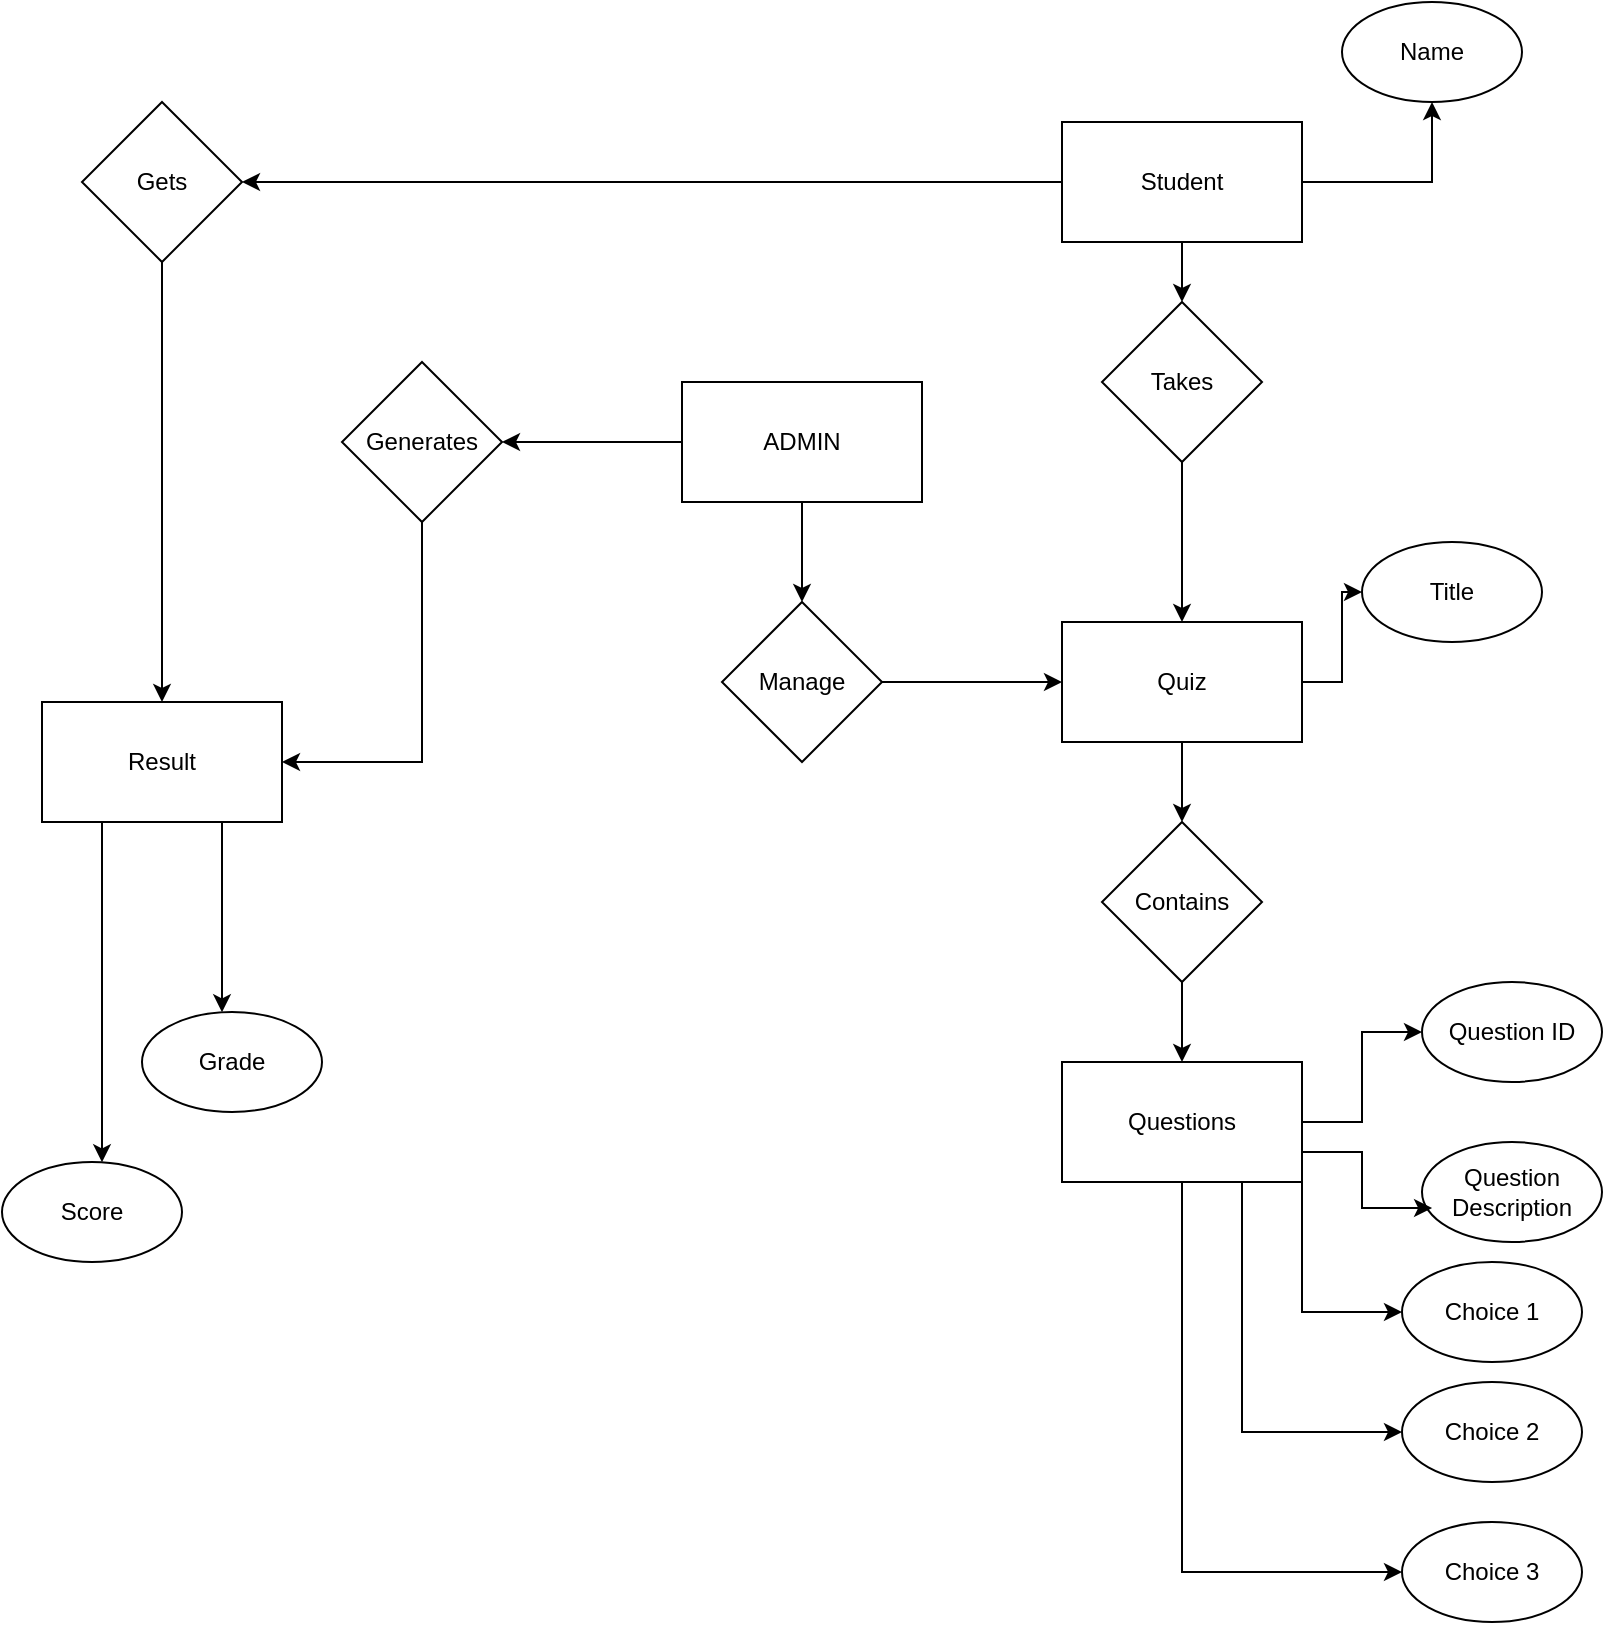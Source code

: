 <mxfile version="23.1.1" type="github">
  <diagram id="R2lEEEUBdFMjLlhIrx00" name="Page-1">
    <mxGraphModel dx="1434" dy="746" grid="1" gridSize="10" guides="1" tooltips="1" connect="1" arrows="1" fold="1" page="1" pageScale="1" pageWidth="850" pageHeight="1100" math="0" shadow="0" extFonts="Permanent Marker^https://fonts.googleapis.com/css?family=Permanent+Marker">
      <root>
        <mxCell id="0" />
        <mxCell id="1" parent="0" />
        <mxCell id="jhPOHVsBVJR2UNJ6piLA-3" value="" style="edgeStyle=orthogonalEdgeStyle;rounded=0;orthogonalLoop=1;jettySize=auto;html=1;" parent="1" source="jhPOHVsBVJR2UNJ6piLA-1" target="jhPOHVsBVJR2UNJ6piLA-2" edge="1">
          <mxGeometry relative="1" as="geometry" />
        </mxCell>
        <mxCell id="jhPOHVsBVJR2UNJ6piLA-38" value="" style="edgeStyle=orthogonalEdgeStyle;rounded=0;orthogonalLoop=1;jettySize=auto;html=1;" parent="1" source="jhPOHVsBVJR2UNJ6piLA-1" target="jhPOHVsBVJR2UNJ6piLA-33" edge="1">
          <mxGeometry relative="1" as="geometry" />
        </mxCell>
        <mxCell id="jhPOHVsBVJR2UNJ6piLA-1" value="ADMIN" style="rounded=0;whiteSpace=wrap;html=1;" parent="1" vertex="1">
          <mxGeometry x="360" y="210" width="120" height="60" as="geometry" />
        </mxCell>
        <mxCell id="jhPOHVsBVJR2UNJ6piLA-5" value="" style="edgeStyle=orthogonalEdgeStyle;rounded=0;orthogonalLoop=1;jettySize=auto;html=1;" parent="1" source="jhPOHVsBVJR2UNJ6piLA-2" target="jhPOHVsBVJR2UNJ6piLA-4" edge="1">
          <mxGeometry relative="1" as="geometry" />
        </mxCell>
        <mxCell id="jhPOHVsBVJR2UNJ6piLA-2" value="Manage" style="rhombus;whiteSpace=wrap;html=1;" parent="1" vertex="1">
          <mxGeometry x="380" y="320" width="80" height="80" as="geometry" />
        </mxCell>
        <mxCell id="jhPOHVsBVJR2UNJ6piLA-13" value="" style="edgeStyle=orthogonalEdgeStyle;rounded=0;orthogonalLoop=1;jettySize=auto;html=1;" parent="1" source="jhPOHVsBVJR2UNJ6piLA-4" target="jhPOHVsBVJR2UNJ6piLA-12" edge="1">
          <mxGeometry relative="1" as="geometry" />
        </mxCell>
        <mxCell id="jhPOHVsBVJR2UNJ6piLA-15" value="" style="edgeStyle=orthogonalEdgeStyle;rounded=0;orthogonalLoop=1;jettySize=auto;html=1;" parent="1" source="jhPOHVsBVJR2UNJ6piLA-4" target="jhPOHVsBVJR2UNJ6piLA-14" edge="1">
          <mxGeometry relative="1" as="geometry" />
        </mxCell>
        <mxCell id="jhPOHVsBVJR2UNJ6piLA-4" value="Quiz" style="rounded=0;whiteSpace=wrap;html=1;" parent="1" vertex="1">
          <mxGeometry x="550" y="330" width="120" height="60" as="geometry" />
        </mxCell>
        <mxCell id="jhPOHVsBVJR2UNJ6piLA-7" value="" style="edgeStyle=orthogonalEdgeStyle;rounded=0;orthogonalLoop=1;jettySize=auto;html=1;" parent="1" source="jhPOHVsBVJR2UNJ6piLA-6" target="jhPOHVsBVJR2UNJ6piLA-4" edge="1">
          <mxGeometry relative="1" as="geometry" />
        </mxCell>
        <mxCell id="jhPOHVsBVJR2UNJ6piLA-6" value="Takes" style="rhombus;whiteSpace=wrap;html=1;" parent="1" vertex="1">
          <mxGeometry x="570" y="170" width="80" height="80" as="geometry" />
        </mxCell>
        <mxCell id="jhPOHVsBVJR2UNJ6piLA-10" value="" style="edgeStyle=orthogonalEdgeStyle;rounded=0;orthogonalLoop=1;jettySize=auto;html=1;" parent="1" source="jhPOHVsBVJR2UNJ6piLA-8" target="jhPOHVsBVJR2UNJ6piLA-9" edge="1">
          <mxGeometry relative="1" as="geometry" />
        </mxCell>
        <mxCell id="jhPOHVsBVJR2UNJ6piLA-11" value="" style="edgeStyle=orthogonalEdgeStyle;rounded=0;orthogonalLoop=1;jettySize=auto;html=1;" parent="1" source="jhPOHVsBVJR2UNJ6piLA-8" target="jhPOHVsBVJR2UNJ6piLA-6" edge="1">
          <mxGeometry relative="1" as="geometry" />
        </mxCell>
        <mxCell id="jhPOHVsBVJR2UNJ6piLA-30" style="edgeStyle=orthogonalEdgeStyle;rounded=0;orthogonalLoop=1;jettySize=auto;html=1;exitX=0;exitY=0.5;exitDx=0;exitDy=0;" parent="1" source="jhPOHVsBVJR2UNJ6piLA-8" target="jhPOHVsBVJR2UNJ6piLA-29" edge="1">
          <mxGeometry relative="1" as="geometry" />
        </mxCell>
        <mxCell id="jhPOHVsBVJR2UNJ6piLA-8" value="Student" style="rounded=0;whiteSpace=wrap;html=1;" parent="1" vertex="1">
          <mxGeometry x="550" y="80" width="120" height="60" as="geometry" />
        </mxCell>
        <mxCell id="jhPOHVsBVJR2UNJ6piLA-9" value="Name" style="ellipse;whiteSpace=wrap;html=1;" parent="1" vertex="1">
          <mxGeometry x="690" y="20" width="90" height="50" as="geometry" />
        </mxCell>
        <mxCell id="jhPOHVsBVJR2UNJ6piLA-12" value="Title" style="ellipse;whiteSpace=wrap;html=1;" parent="1" vertex="1">
          <mxGeometry x="700" y="290" width="90" height="50" as="geometry" />
        </mxCell>
        <mxCell id="jhPOHVsBVJR2UNJ6piLA-17" value="" style="edgeStyle=orthogonalEdgeStyle;rounded=0;orthogonalLoop=1;jettySize=auto;html=1;" parent="1" source="jhPOHVsBVJR2UNJ6piLA-14" target="jhPOHVsBVJR2UNJ6piLA-16" edge="1">
          <mxGeometry relative="1" as="geometry" />
        </mxCell>
        <mxCell id="jhPOHVsBVJR2UNJ6piLA-14" value="Contains" style="rhombus;whiteSpace=wrap;html=1;" parent="1" vertex="1">
          <mxGeometry x="570" y="430" width="80" height="80" as="geometry" />
        </mxCell>
        <mxCell id="jhPOHVsBVJR2UNJ6piLA-19" value="" style="edgeStyle=orthogonalEdgeStyle;rounded=0;orthogonalLoop=1;jettySize=auto;html=1;" parent="1" source="jhPOHVsBVJR2UNJ6piLA-16" target="jhPOHVsBVJR2UNJ6piLA-18" edge="1">
          <mxGeometry relative="1" as="geometry" />
        </mxCell>
        <mxCell id="jhPOHVsBVJR2UNJ6piLA-25" style="edgeStyle=orthogonalEdgeStyle;rounded=0;orthogonalLoop=1;jettySize=auto;html=1;exitX=1;exitY=1;exitDx=0;exitDy=0;entryX=0;entryY=0.5;entryDx=0;entryDy=0;" parent="1" source="jhPOHVsBVJR2UNJ6piLA-16" target="jhPOHVsBVJR2UNJ6piLA-22" edge="1">
          <mxGeometry relative="1" as="geometry" />
        </mxCell>
        <mxCell id="jhPOHVsBVJR2UNJ6piLA-26" style="edgeStyle=orthogonalEdgeStyle;rounded=0;orthogonalLoop=1;jettySize=auto;html=1;exitX=0.75;exitY=1;exitDx=0;exitDy=0;entryX=0;entryY=0.5;entryDx=0;entryDy=0;" parent="1" source="jhPOHVsBVJR2UNJ6piLA-16" target="jhPOHVsBVJR2UNJ6piLA-23" edge="1">
          <mxGeometry relative="1" as="geometry" />
        </mxCell>
        <mxCell id="jhPOHVsBVJR2UNJ6piLA-27" style="edgeStyle=orthogonalEdgeStyle;rounded=0;orthogonalLoop=1;jettySize=auto;html=1;exitX=0.5;exitY=1;exitDx=0;exitDy=0;entryX=0;entryY=0.5;entryDx=0;entryDy=0;" parent="1" source="jhPOHVsBVJR2UNJ6piLA-16" target="jhPOHVsBVJR2UNJ6piLA-24" edge="1">
          <mxGeometry relative="1" as="geometry" />
        </mxCell>
        <mxCell id="jhPOHVsBVJR2UNJ6piLA-16" value="Questions" style="rounded=0;whiteSpace=wrap;html=1;" parent="1" vertex="1">
          <mxGeometry x="550" y="550" width="120" height="60" as="geometry" />
        </mxCell>
        <mxCell id="jhPOHVsBVJR2UNJ6piLA-18" value="Question ID" style="ellipse;whiteSpace=wrap;html=1;" parent="1" vertex="1">
          <mxGeometry x="730" y="510" width="90" height="50" as="geometry" />
        </mxCell>
        <mxCell id="jhPOHVsBVJR2UNJ6piLA-20" value="Question Description" style="ellipse;whiteSpace=wrap;html=1;" parent="1" vertex="1">
          <mxGeometry x="730" y="590" width="90" height="50" as="geometry" />
        </mxCell>
        <mxCell id="jhPOHVsBVJR2UNJ6piLA-21" style="edgeStyle=orthogonalEdgeStyle;rounded=0;orthogonalLoop=1;jettySize=auto;html=1;exitX=1;exitY=0.75;exitDx=0;exitDy=0;entryX=0.056;entryY=0.66;entryDx=0;entryDy=0;entryPerimeter=0;" parent="1" source="jhPOHVsBVJR2UNJ6piLA-16" target="jhPOHVsBVJR2UNJ6piLA-20" edge="1">
          <mxGeometry relative="1" as="geometry" />
        </mxCell>
        <mxCell id="jhPOHVsBVJR2UNJ6piLA-22" value="Choice 1" style="ellipse;whiteSpace=wrap;html=1;" parent="1" vertex="1">
          <mxGeometry x="720" y="650" width="90" height="50" as="geometry" />
        </mxCell>
        <mxCell id="jhPOHVsBVJR2UNJ6piLA-23" value="Choice 2" style="ellipse;whiteSpace=wrap;html=1;" parent="1" vertex="1">
          <mxGeometry x="720" y="710" width="90" height="50" as="geometry" />
        </mxCell>
        <mxCell id="jhPOHVsBVJR2UNJ6piLA-24" value="Choice 3" style="ellipse;whiteSpace=wrap;html=1;" parent="1" vertex="1">
          <mxGeometry x="720" y="780" width="90" height="50" as="geometry" />
        </mxCell>
        <mxCell id="jhPOHVsBVJR2UNJ6piLA-32" style="edgeStyle=orthogonalEdgeStyle;rounded=0;orthogonalLoop=1;jettySize=auto;html=1;exitX=0.5;exitY=1;exitDx=0;exitDy=0;" parent="1" source="jhPOHVsBVJR2UNJ6piLA-29" target="jhPOHVsBVJR2UNJ6piLA-31" edge="1">
          <mxGeometry relative="1" as="geometry" />
        </mxCell>
        <mxCell id="jhPOHVsBVJR2UNJ6piLA-29" value="Gets" style="rhombus;whiteSpace=wrap;html=1;" parent="1" vertex="1">
          <mxGeometry x="60" y="70" width="80" height="80" as="geometry" />
        </mxCell>
        <mxCell id="jhPOHVsBVJR2UNJ6piLA-42" style="edgeStyle=orthogonalEdgeStyle;rounded=0;orthogonalLoop=1;jettySize=auto;html=1;exitX=0.25;exitY=1;exitDx=0;exitDy=0;" parent="1" source="jhPOHVsBVJR2UNJ6piLA-31" target="jhPOHVsBVJR2UNJ6piLA-41" edge="1">
          <mxGeometry relative="1" as="geometry">
            <Array as="points">
              <mxPoint x="70" y="560" />
              <mxPoint x="70" y="560" />
            </Array>
          </mxGeometry>
        </mxCell>
        <mxCell id="jhPOHVsBVJR2UNJ6piLA-44" style="edgeStyle=orthogonalEdgeStyle;rounded=0;orthogonalLoop=1;jettySize=auto;html=1;exitX=0.75;exitY=1;exitDx=0;exitDy=0;" parent="1" source="jhPOHVsBVJR2UNJ6piLA-31" target="jhPOHVsBVJR2UNJ6piLA-43" edge="1">
          <mxGeometry relative="1" as="geometry">
            <Array as="points">
              <mxPoint x="130" y="500" />
              <mxPoint x="130" y="500" />
            </Array>
          </mxGeometry>
        </mxCell>
        <mxCell id="jhPOHVsBVJR2UNJ6piLA-31" value="Result" style="rounded=0;whiteSpace=wrap;html=1;" parent="1" vertex="1">
          <mxGeometry x="40" y="370" width="120" height="60" as="geometry" />
        </mxCell>
        <mxCell id="jhPOHVsBVJR2UNJ6piLA-36" style="edgeStyle=orthogonalEdgeStyle;rounded=0;orthogonalLoop=1;jettySize=auto;html=1;exitX=0.5;exitY=1;exitDx=0;exitDy=0;entryX=1;entryY=0.5;entryDx=0;entryDy=0;" parent="1" source="jhPOHVsBVJR2UNJ6piLA-33" target="jhPOHVsBVJR2UNJ6piLA-31" edge="1">
          <mxGeometry relative="1" as="geometry" />
        </mxCell>
        <mxCell id="jhPOHVsBVJR2UNJ6piLA-33" value="Generates" style="rhombus;whiteSpace=wrap;html=1;" parent="1" vertex="1">
          <mxGeometry x="190" y="200" width="80" height="80" as="geometry" />
        </mxCell>
        <mxCell id="jhPOHVsBVJR2UNJ6piLA-41" value="Score" style="ellipse;whiteSpace=wrap;html=1;" parent="1" vertex="1">
          <mxGeometry x="20" y="600" width="90" height="50" as="geometry" />
        </mxCell>
        <mxCell id="jhPOHVsBVJR2UNJ6piLA-43" value="Grade" style="ellipse;whiteSpace=wrap;html=1;" parent="1" vertex="1">
          <mxGeometry x="90" y="525" width="90" height="50" as="geometry" />
        </mxCell>
      </root>
    </mxGraphModel>
  </diagram>
</mxfile>
